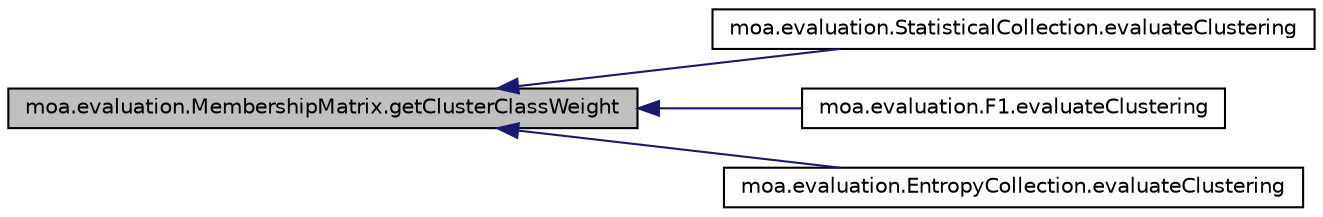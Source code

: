 digraph G
{
  edge [fontname="Helvetica",fontsize="10",labelfontname="Helvetica",labelfontsize="10"];
  node [fontname="Helvetica",fontsize="10",shape=record];
  rankdir=LR;
  Node1 [label="moa.evaluation.MembershipMatrix.getClusterClassWeight",height=0.2,width=0.4,color="black", fillcolor="grey75", style="filled" fontcolor="black"];
  Node1 -> Node2 [dir=back,color="midnightblue",fontsize="10",style="solid",fontname="Helvetica"];
  Node2 [label="moa.evaluation.StatisticalCollection.evaluateClustering",height=0.2,width=0.4,color="black", fillcolor="white", style="filled",URL="$classmoa_1_1evaluation_1_1StatisticalCollection.html#aa0f22d344ec554bc43a89f941216233c"];
  Node1 -> Node3 [dir=back,color="midnightblue",fontsize="10",style="solid",fontname="Helvetica"];
  Node3 [label="moa.evaluation.F1.evaluateClustering",height=0.2,width=0.4,color="black", fillcolor="white", style="filled",URL="$classmoa_1_1evaluation_1_1F1.html#ab84150340e995d9426c20d87f9bcc7f2"];
  Node1 -> Node4 [dir=back,color="midnightblue",fontsize="10",style="solid",fontname="Helvetica"];
  Node4 [label="moa.evaluation.EntropyCollection.evaluateClustering",height=0.2,width=0.4,color="black", fillcolor="white", style="filled",URL="$classmoa_1_1evaluation_1_1EntropyCollection.html#a8635d2298f125c9b297e3ff64f29b52f"];
}
